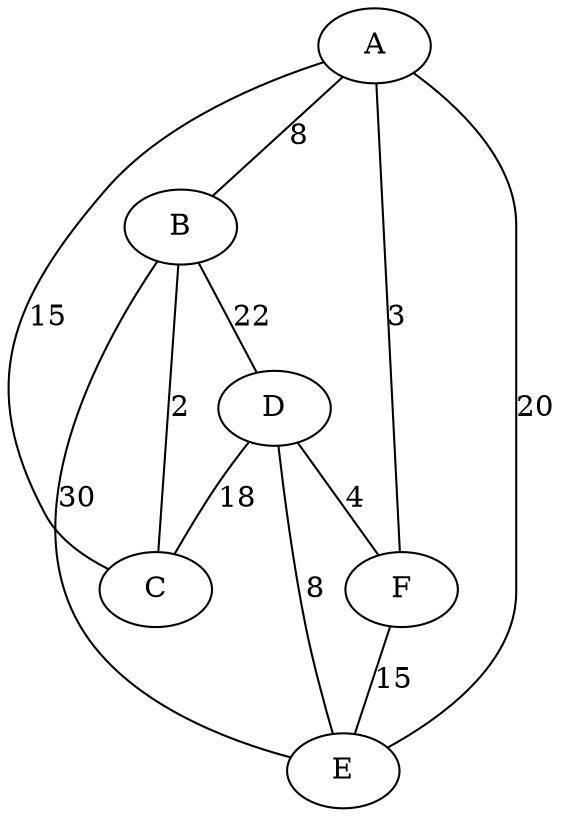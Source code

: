 graph G {

  0 [label="A"];
  0 -- 1 [label="8"];
  0 -- 2 [label="15"];
  0 -- 4 [label="20"];
  0 -- 5 [label="3"];
  1 [label="B"];
  1 -- 2 [label="2"];
  1 -- 3 [label="22"];
  1 -- 4 [label="30"];
  2 [label="C"];
  3 [label="D"];
  3 -- 2 [label="18"];
  3 -- 5 [label="4"];
  3 -- 4 [label="8"];
  4 [label="E"];
  5 [label="F"];
  5 -- 4 [label="15"];

}